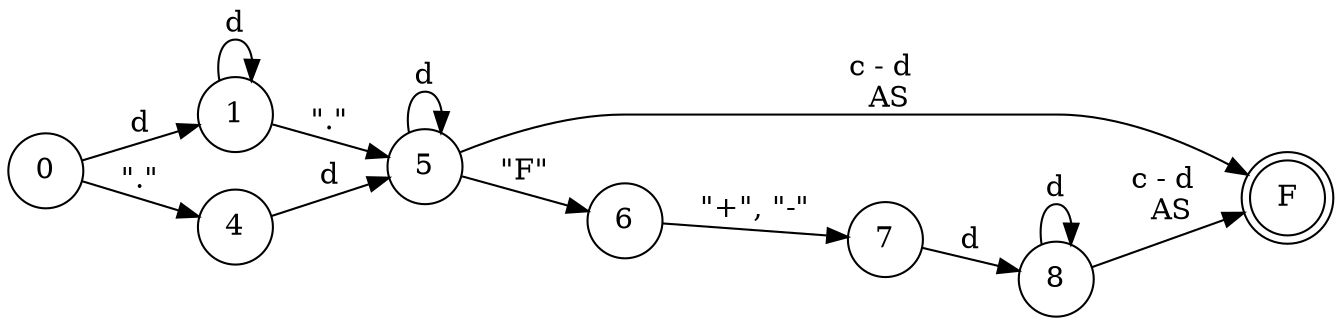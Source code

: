 digraph DFA {
    rankdir = LR;
    node [shape = circle;];
    F [shape = doublecircle;];
    
    0 -> 1 [label = "d";];
    0 -> 4 [label = "\".\"";];
    1 -> 1 [label = "d";];
    1 -> 5 [label = "\".\"";];
    4 -> 5 [label = "d";];
    5 -> 5 [label = "d";];
    5 -> F [label = "c - d \n AS";];
    5 -> 6 [label = "\"F\"";];
    6 -> 7 [label = "\"+\", \"-\"";];
    7 -> 8 [label = "d";];
    8 -> 8 [label = "d";];
    8 -> F [label = "c - d \n AS";];
}